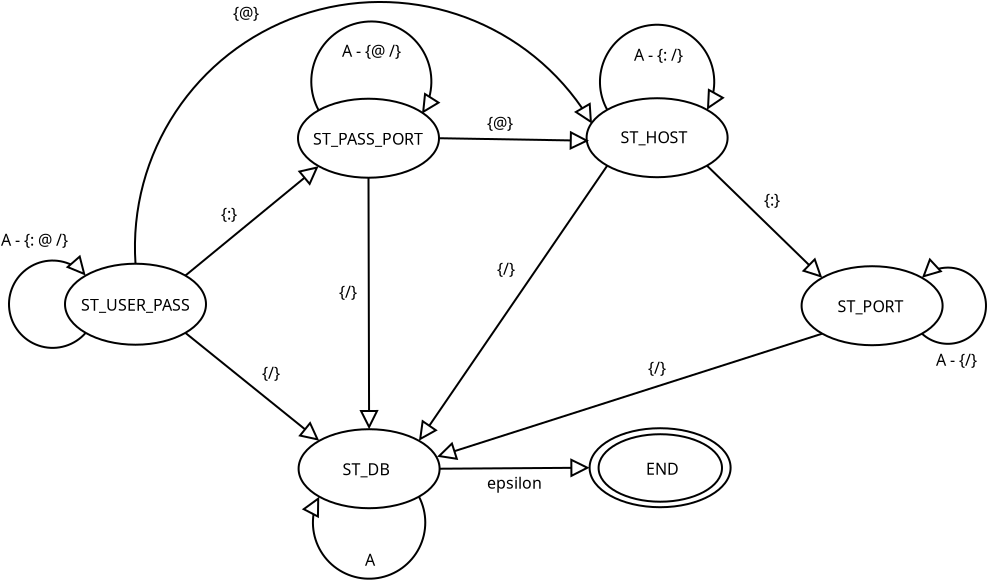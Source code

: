 <?xml version="1.0" encoding="UTF-8"?>
<dia:diagram xmlns:dia="http://www.lysator.liu.se/~alla/dia/"><dia:layer name="Background" visible="true"><dia:object type="Standard - Ellipse" version="0" id="O0"><dia:attribute name="obj_pos"><dia:point val="6.1,20.9"/></dia:attribute><dia:attribute name="obj_bb"><dia:rectangle val="6.05,20.85;13.2,25"/></dia:attribute><dia:attribute name="elem_corner"><dia:point val="6.1,20.9"/></dia:attribute><dia:attribute name="elem_width"><dia:real val="7.05"/></dia:attribute><dia:attribute name="elem_height"><dia:real val="4.05"/></dia:attribute></dia:object><dia:object type="Standard - Text" version="0" id="O1"><dia:attribute name="obj_pos"><dia:point val="6.9,23.25"/></dia:attribute><dia:attribute name="obj_bb"><dia:rectangle val="6.9,22.5;12.55,23.75"/></dia:attribute><dia:attribute name="text"><dia:composite type="text"><dia:attribute name="string"><dia:string>#ST_USER_PASS#</dia:string></dia:attribute><dia:attribute name="font"><dia:font family="sans" style="0" name="Courier"/></dia:attribute><dia:attribute name="height"><dia:real val="1"/></dia:attribute><dia:attribute name="pos"><dia:point val="6.9,23.25"/></dia:attribute><dia:attribute name="color"><dia:color val="#000000"/></dia:attribute><dia:attribute name="alignment"><dia:enum val="0"/></dia:attribute></dia:composite></dia:attribute></dia:object><dia:object type="Standard - Ellipse" version="0" id="O2"><dia:attribute name="obj_pos"><dia:point val="17.75,12.65"/></dia:attribute><dia:attribute name="obj_bb"><dia:rectangle val="17.7,12.6;24.85,16.65"/></dia:attribute><dia:attribute name="elem_corner"><dia:point val="17.75,12.65"/></dia:attribute><dia:attribute name="elem_width"><dia:real val="7.05"/></dia:attribute><dia:attribute name="elem_height"><dia:real val="3.95"/></dia:attribute></dia:object><dia:object type="Standard - Text" version="0" id="O3"><dia:attribute name="obj_pos"><dia:point val="18.5,14.95"/></dia:attribute><dia:attribute name="obj_bb"><dia:rectangle val="18.5,14.175;24.125,15.5"/></dia:attribute><dia:attribute name="text"><dia:composite type="text"><dia:attribute name="string"><dia:string>#ST_PASS_PORT#</dia:string></dia:attribute><dia:attribute name="font"><dia:font family="sans" style="0" name="Courier"/></dia:attribute><dia:attribute name="height"><dia:real val="1"/></dia:attribute><dia:attribute name="pos"><dia:point val="18.5,14.95"/></dia:attribute><dia:attribute name="color"><dia:color val="#000000"/></dia:attribute><dia:attribute name="alignment"><dia:enum val="0"/></dia:attribute></dia:composite></dia:attribute></dia:object><dia:object type="Standard - Ellipse" version="0" id="O4"><dia:attribute name="obj_pos"><dia:point val="32.18,12.625"/></dia:attribute><dia:attribute name="obj_bb"><dia:rectangle val="32.13,12.575;39.28,16.625"/></dia:attribute><dia:attribute name="elem_corner"><dia:point val="32.18,12.625"/></dia:attribute><dia:attribute name="elem_width"><dia:real val="7.05"/></dia:attribute><dia:attribute name="elem_height"><dia:real val="3.95"/></dia:attribute></dia:object><dia:object type="Standard - Text" version="0" id="O5"><dia:attribute name="obj_pos"><dia:point val="33.88,14.875"/></dia:attribute><dia:attribute name="obj_bb"><dia:rectangle val="33.88,14.125;37.33,15.375"/></dia:attribute><dia:attribute name="text"><dia:composite type="text"><dia:attribute name="string"><dia:string>#ST_HOST#</dia:string></dia:attribute><dia:attribute name="font"><dia:font family="sans" style="0" name="Courier"/></dia:attribute><dia:attribute name="height"><dia:real val="1"/></dia:attribute><dia:attribute name="pos"><dia:point val="33.88,14.875"/></dia:attribute><dia:attribute name="color"><dia:color val="#000000"/></dia:attribute><dia:attribute name="alignment"><dia:enum val="0"/></dia:attribute></dia:composite></dia:attribute></dia:object><dia:object type="Standard - Ellipse" version="0" id="O6"><dia:attribute name="obj_pos"><dia:point val="42.93,21.025"/></dia:attribute><dia:attribute name="obj_bb"><dia:rectangle val="42.88,20.975;50.03,25.025"/></dia:attribute><dia:attribute name="elem_corner"><dia:point val="42.93,21.025"/></dia:attribute><dia:attribute name="elem_width"><dia:real val="7.05"/></dia:attribute><dia:attribute name="elem_height"><dia:real val="3.95"/></dia:attribute></dia:object><dia:object type="Standard - Text" version="0" id="O7"><dia:attribute name="obj_pos"><dia:point val="44.73,23.325"/></dia:attribute><dia:attribute name="obj_bb"><dia:rectangle val="44.73,22.575;48.03,23.825"/></dia:attribute><dia:attribute name="text"><dia:composite type="text"><dia:attribute name="string"><dia:string>#ST_PORT#</dia:string></dia:attribute><dia:attribute name="font"><dia:font family="sans" style="0" name="Courier"/></dia:attribute><dia:attribute name="height"><dia:real val="1"/></dia:attribute><dia:attribute name="pos"><dia:point val="44.73,23.325"/></dia:attribute><dia:attribute name="color"><dia:color val="#000000"/></dia:attribute><dia:attribute name="alignment"><dia:enum val="0"/></dia:attribute></dia:composite></dia:attribute></dia:object><dia:object type="Standard - Ellipse" version="0" id="O8"><dia:attribute name="obj_pos"><dia:point val="17.78,29.175"/></dia:attribute><dia:attribute name="obj_bb"><dia:rectangle val="17.73,29.125;24.88,33.175"/></dia:attribute><dia:attribute name="elem_corner"><dia:point val="17.78,29.175"/></dia:attribute><dia:attribute name="elem_width"><dia:real val="7.05"/></dia:attribute><dia:attribute name="elem_height"><dia:real val="3.95"/></dia:attribute></dia:object><dia:object type="Standard - Text" version="0" id="O9"><dia:attribute name="obj_pos"><dia:point val="19.98,31.475"/></dia:attribute><dia:attribute name="obj_bb"><dia:rectangle val="19.98,30.7;22.405,32.025"/></dia:attribute><dia:attribute name="text"><dia:composite type="text"><dia:attribute name="string"><dia:string>#ST_DB#</dia:string></dia:attribute><dia:attribute name="font"><dia:font family="sans" style="0" name="Courier"/></dia:attribute><dia:attribute name="height"><dia:real val="1"/></dia:attribute><dia:attribute name="pos"><dia:point val="19.98,31.475"/></dia:attribute><dia:attribute name="color"><dia:color val="#000000"/></dia:attribute><dia:attribute name="alignment"><dia:enum val="0"/></dia:attribute></dia:composite></dia:attribute></dia:object><dia:object type="Standard - Ellipse" version="0" id="O10"><dia:attribute name="obj_pos"><dia:point val="32.33,29.125"/></dia:attribute><dia:attribute name="obj_bb"><dia:rectangle val="32.28,29.075;39.43,33.125"/></dia:attribute><dia:attribute name="elem_corner"><dia:point val="32.33,29.125"/></dia:attribute><dia:attribute name="elem_width"><dia:real val="7.05"/></dia:attribute><dia:attribute name="elem_height"><dia:real val="3.95"/></dia:attribute></dia:object><dia:object type="Standard - Ellipse" version="0" id="O11"><dia:attribute name="obj_pos"><dia:point val="32.78,29.425"/></dia:attribute><dia:attribute name="obj_bb"><dia:rectangle val="32.73,29.375;39,32.85"/></dia:attribute><dia:attribute name="elem_corner"><dia:point val="32.78,29.425"/></dia:attribute><dia:attribute name="elem_width"><dia:real val="6.17"/></dia:attribute><dia:attribute name="elem_height"><dia:real val="3.375"/></dia:attribute></dia:object><dia:object type="Standard - Text" version="0" id="O12"><dia:attribute name="obj_pos"><dia:point val="35.15,31.45"/></dia:attribute><dia:attribute name="obj_bb"><dia:rectangle val="35.15,30.675;36.725,32"/></dia:attribute><dia:attribute name="text"><dia:composite type="text"><dia:attribute name="string"><dia:string>#END#</dia:string></dia:attribute><dia:attribute name="font"><dia:font family="sans" style="0" name="Courier"/></dia:attribute><dia:attribute name="height"><dia:real val="1"/></dia:attribute><dia:attribute name="pos"><dia:point val="35.15,31.45"/></dia:attribute><dia:attribute name="color"><dia:color val="#000000"/></dia:attribute><dia:attribute name="alignment"><dia:enum val="0"/></dia:attribute></dia:composite></dia:attribute></dia:object><dia:object type="Standard - Line" version="0" id="O13"><dia:attribute name="obj_pos"><dia:point val="18.782,16.021"/></dia:attribute><dia:attribute name="obj_bb"><dia:rectangle val="12.047,15.371;19.329,21.564"/></dia:attribute><dia:attribute name="conn_endpoints"><dia:point val="18.782,16.021"/><dia:point val="12.118,21.493"/></dia:attribute><dia:attribute name="numcp"><dia:int val="1"/></dia:attribute><dia:attribute name="start_arrow"><dia:enum val="2"/></dia:attribute><dia:attribute name="start_arrow_length"><dia:real val="0.8"/></dia:attribute><dia:attribute name="start_arrow_width"><dia:real val="0.8"/></dia:attribute><dia:connections><dia:connection handle="0" to="O2" connection="5"/><dia:connection handle="1" to="O0" connection="2"/></dia:connections></dia:object><dia:object type="Standard - Line" version="0" id="O14"><dia:attribute name="obj_pos"><dia:point val="32.3,14.75"/></dia:attribute><dia:attribute name="obj_bb"><dia:rectangle val="24.749,13.949;32.363,15.551"/></dia:attribute><dia:attribute name="conn_endpoints"><dia:point val="32.3,14.75"/><dia:point val="24.8,14.625"/></dia:attribute><dia:attribute name="numcp"><dia:int val="1"/></dia:attribute><dia:attribute name="start_arrow"><dia:enum val="2"/></dia:attribute><dia:attribute name="start_arrow_length"><dia:real val="0.8"/></dia:attribute><dia:attribute name="start_arrow_width"><dia:real val="0.8"/></dia:attribute><dia:connections><dia:connection handle="1" to="O2" connection="4"/></dia:connections></dia:object><dia:object type="Standard - Line" version="0" id="O15"><dia:attribute name="obj_pos"><dia:point val="43.962,21.604"/></dia:attribute><dia:attribute name="obj_bb"><dia:rectangle val="38.127,15.926;44.556,22.212"/></dia:attribute><dia:attribute name="conn_endpoints"><dia:point val="43.962,21.604"/><dia:point val="38.198,15.996"/></dia:attribute><dia:attribute name="numcp"><dia:int val="1"/></dia:attribute><dia:attribute name="start_arrow"><dia:enum val="2"/></dia:attribute><dia:attribute name="start_arrow_length"><dia:real val="0.8"/></dia:attribute><dia:attribute name="start_arrow_width"><dia:real val="0.8"/></dia:attribute><dia:connections><dia:connection handle="0" to="O6" connection="0"/><dia:connection handle="1" to="O4" connection="7"/></dia:connections></dia:object><dia:object type="Standard - Line" version="0" id="O16"><dia:attribute name="obj_pos"><dia:point val="32.33,31.1"/></dia:attribute><dia:attribute name="obj_bb"><dia:rectangle val="24.78,30.3;32.385,31.9"/></dia:attribute><dia:attribute name="conn_endpoints"><dia:point val="32.33,31.1"/><dia:point val="24.83,31.15"/></dia:attribute><dia:attribute name="numcp"><dia:int val="1"/></dia:attribute><dia:attribute name="start_arrow"><dia:enum val="2"/></dia:attribute><dia:attribute name="start_arrow_length"><dia:real val="0.8"/></dia:attribute><dia:attribute name="start_arrow_width"><dia:real val="0.8"/></dia:attribute><dia:connections><dia:connection handle="0" to="O10" connection="3"/><dia:connection handle="1" to="O8" connection="4"/></dia:connections></dia:object><dia:object type="Standard - Line" version="0" id="O17"><dia:attribute name="obj_pos"><dia:point val="18.812,29.753"/></dia:attribute><dia:attribute name="obj_bb"><dia:rectangle val="12.047,24.287;19.353,30.408"/></dia:attribute><dia:attribute name="conn_endpoints"><dia:point val="18.812,29.753"/><dia:point val="12.118,24.357"/></dia:attribute><dia:attribute name="numcp"><dia:int val="1"/></dia:attribute><dia:attribute name="start_arrow"><dia:enum val="2"/></dia:attribute><dia:attribute name="start_arrow_length"><dia:real val="0.8"/></dia:attribute><dia:attribute name="start_arrow_width"><dia:real val="0.8"/></dia:attribute><dia:connections><dia:connection handle="0" to="O8" connection="0"/><dia:connection handle="1" to="O0" connection="7"/></dia:connections></dia:object><dia:object type="Standard - Arc" version="0" id="O18"><dia:attribute name="obj_pos"><dia:point val="7.132,21.493"/></dia:attribute><dia:attribute name="obj_bb"><dia:rectangle val="3.25,20.691;7.932,25.159"/></dia:attribute><dia:attribute name="conn_endpoints"><dia:point val="7.132,21.493"/><dia:point val="7.132,24.357"/></dia:attribute><dia:attribute name="curve_distance"><dia:real val="3.832"/></dia:attribute><dia:attribute name="start_arrow"><dia:enum val="2"/></dia:attribute><dia:attribute name="start_arrow_length"><dia:real val="0.8"/></dia:attribute><dia:attribute name="start_arrow_width"><dia:real val="0.8"/></dia:attribute><dia:connections><dia:connection handle="0" to="O0" connection="0"/><dia:connection handle="1" to="O0" connection="5"/></dia:connections></dia:object><dia:object type="Standard - Arc" version="0" id="O19"><dia:attribute name="obj_pos"><dia:point val="23.95,13.4"/></dia:attribute><dia:attribute name="obj_bb"><dia:rectangle val="18.365,8.737;24.469,14.201"/></dia:attribute><dia:attribute name="conn_endpoints"><dia:point val="23.95,13.4"/><dia:point val="18.782,13.229"/></dia:attribute><dia:attribute name="curve_distance"><dia:real val="4.528"/></dia:attribute><dia:attribute name="start_arrow"><dia:enum val="2"/></dia:attribute><dia:attribute name="start_arrow_length"><dia:real val="0.8"/></dia:attribute><dia:attribute name="start_arrow_width"><dia:real val="0.8"/></dia:attribute><dia:connections><dia:connection handle="1" to="O2" connection="0"/></dia:connections></dia:object><dia:object type="Standard - Arc" version="0" id="O20"><dia:attribute name="obj_pos"><dia:point val="38.198,13.204"/></dia:attribute><dia:attribute name="obj_bb"><dia:rectangle val="32.798,8.9;38.612,14.004"/></dia:attribute><dia:attribute name="conn_endpoints"><dia:point val="38.198,13.204"/><dia:point val="33.212,13.204"/></dia:attribute><dia:attribute name="curve_distance"><dia:real val="4.253"/></dia:attribute><dia:attribute name="start_arrow"><dia:enum val="2"/></dia:attribute><dia:attribute name="start_arrow_length"><dia:real val="0.8"/></dia:attribute><dia:attribute name="start_arrow_width"><dia:real val="0.8"/></dia:attribute><dia:connections><dia:connection handle="0" to="O4" connection="2"/><dia:connection handle="1" to="O4" connection="0"/></dia:connections></dia:object><dia:object type="Standard - Arc" version="0" id="O21"><dia:attribute name="obj_pos"><dia:point val="18.812,32.547"/></dia:attribute><dia:attribute name="obj_bb"><dia:rectangle val="18.446,31.747;24.164,36.7"/></dia:attribute><dia:attribute name="conn_endpoints"><dia:point val="18.812,32.547"/><dia:point val="23.798,32.547"/></dia:attribute><dia:attribute name="curve_distance"><dia:real val="4.103"/></dia:attribute><dia:attribute name="start_arrow"><dia:enum val="2"/></dia:attribute><dia:attribute name="start_arrow_length"><dia:real val="0.8"/></dia:attribute><dia:attribute name="start_arrow_width"><dia:real val="0.8"/></dia:attribute><dia:connections><dia:connection handle="0" to="O8" connection="5"/><dia:connection handle="1" to="O8" connection="7"/></dia:connections></dia:object><dia:object type="Standard - Text" version="0" id="O22"><dia:attribute name="obj_pos"><dia:point val="2.9,20"/></dia:attribute><dia:attribute name="obj_bb"><dia:rectangle val="2.9,19.225;6.925,20.55"/></dia:attribute><dia:attribute name="text"><dia:composite type="text"><dia:attribute name="string"><dia:string>#A - {: @ /}#</dia:string></dia:attribute><dia:attribute name="font"><dia:font family="sans" style="0" name="Courier"/></dia:attribute><dia:attribute name="height"><dia:real val="1"/></dia:attribute><dia:attribute name="pos"><dia:point val="2.9,20"/></dia:attribute><dia:attribute name="color"><dia:color val="#000000"/></dia:attribute><dia:attribute name="alignment"><dia:enum val="0"/></dia:attribute></dia:composite></dia:attribute></dia:object><dia:object type="Standard - Text" version="0" id="O23"><dia:attribute name="obj_pos"><dia:point val="13.9,18.7"/></dia:attribute><dia:attribute name="obj_bb"><dia:rectangle val="13.9,17.925;15.175,19.25"/></dia:attribute><dia:attribute name="text"><dia:composite type="text"><dia:attribute name="string"><dia:string>#{:}#</dia:string></dia:attribute><dia:attribute name="font"><dia:font family="sans" style="0" name="Courier"/></dia:attribute><dia:attribute name="height"><dia:real val="1"/></dia:attribute><dia:attribute name="pos"><dia:point val="13.9,18.7"/></dia:attribute><dia:attribute name="color"><dia:color val="#000000"/></dia:attribute><dia:attribute name="alignment"><dia:enum val="0"/></dia:attribute></dia:composite></dia:attribute></dia:object><dia:object type="Standard - Text" version="0" id="O24"><dia:attribute name="obj_pos"><dia:point val="15.95,26.65"/></dia:attribute><dia:attribute name="obj_bb"><dia:rectangle val="15.95,25.875;17.225,27.2"/></dia:attribute><dia:attribute name="text"><dia:composite type="text"><dia:attribute name="string"><dia:string>#{/}#</dia:string></dia:attribute><dia:attribute name="font"><dia:font family="sans" style="0" name="Courier"/></dia:attribute><dia:attribute name="height"><dia:real val="1"/></dia:attribute><dia:attribute name="pos"><dia:point val="15.95,26.65"/></dia:attribute><dia:attribute name="color"><dia:color val="#000000"/></dia:attribute><dia:attribute name="alignment"><dia:enum val="0"/></dia:attribute></dia:composite></dia:attribute></dia:object><dia:object type="Standard - Arc" version="0" id="O25"><dia:attribute name="obj_pos"><dia:point val="32.45,13.9"/></dia:attribute><dia:attribute name="obj_bb"><dia:rectangle val="9.547,7.764;32.732,20.962"/></dia:attribute><dia:attribute name="conn_endpoints"><dia:point val="32.45,13.9"/><dia:point val="9.625,20.9"/></dia:attribute><dia:attribute name="curve_distance"><dia:real val="9.463"/></dia:attribute><dia:attribute name="start_arrow"><dia:enum val="2"/></dia:attribute><dia:attribute name="start_arrow_length"><dia:real val="0.8"/></dia:attribute><dia:attribute name="start_arrow_width"><dia:real val="0.8"/></dia:attribute><dia:connections><dia:connection handle="1" to="O0" connection="1"/></dia:connections></dia:object><dia:object type="Standard - Text" version="0" id="O26"><dia:attribute name="obj_pos"><dia:point val="14.5,8.65"/></dia:attribute><dia:attribute name="obj_bb"><dia:rectangle val="14.5,7.875;16.275,9.2"/></dia:attribute><dia:attribute name="text"><dia:composite type="text"><dia:attribute name="string"><dia:string>#{@}#</dia:string></dia:attribute><dia:attribute name="font"><dia:font family="sans" style="0" name="Courier"/></dia:attribute><dia:attribute name="height"><dia:real val="1"/></dia:attribute><dia:attribute name="pos"><dia:point val="14.5,8.65"/></dia:attribute><dia:attribute name="color"><dia:color val="#000000"/></dia:attribute><dia:attribute name="alignment"><dia:enum val="0"/></dia:attribute></dia:composite></dia:attribute></dia:object><dia:object type="Standard - Line" version="0" id="O27"><dia:attribute name="obj_pos"><dia:point val="21.305,29.175"/></dia:attribute><dia:attribute name="obj_bb"><dia:rectangle val="20.505,16.55;22.105,29.227"/></dia:attribute><dia:attribute name="conn_endpoints"><dia:point val="21.305,29.175"/><dia:point val="21.275,16.6"/></dia:attribute><dia:attribute name="numcp"><dia:int val="1"/></dia:attribute><dia:attribute name="start_arrow"><dia:enum val="2"/></dia:attribute><dia:attribute name="start_arrow_length"><dia:real val="0.8"/></dia:attribute><dia:attribute name="start_arrow_width"><dia:real val="0.8"/></dia:attribute><dia:connections><dia:connection handle="0" to="O8" connection="1"/><dia:connection handle="1" to="O2" connection="6"/></dia:connections></dia:object><dia:object type="Standard - Text" version="0" id="O28"><dia:attribute name="obj_pos"><dia:point val="19.8,22.6"/></dia:attribute><dia:attribute name="obj_bb"><dia:rectangle val="19.8,21.825;21.075,23.15"/></dia:attribute><dia:attribute name="text"><dia:composite type="text"><dia:attribute name="string"><dia:string>#{/}#</dia:string></dia:attribute><dia:attribute name="font"><dia:font family="sans" style="0" name="Courier"/></dia:attribute><dia:attribute name="height"><dia:real val="1"/></dia:attribute><dia:attribute name="pos"><dia:point val="19.8,22.6"/></dia:attribute><dia:attribute name="color"><dia:color val="#000000"/></dia:attribute><dia:attribute name="alignment"><dia:enum val="0"/></dia:attribute></dia:composite></dia:attribute></dia:object><dia:object type="Standard - Text" version="0" id="O29"><dia:attribute name="obj_pos"><dia:point val="27.2,14.15"/></dia:attribute><dia:attribute name="obj_bb"><dia:rectangle val="27.2,13.375;28.975,14.7"/></dia:attribute><dia:attribute name="text"><dia:composite type="text"><dia:attribute name="string"><dia:string>#{@}#</dia:string></dia:attribute><dia:attribute name="font"><dia:font family="sans" style="0" name="Courier"/></dia:attribute><dia:attribute name="height"><dia:real val="1"/></dia:attribute><dia:attribute name="pos"><dia:point val="27.2,14.15"/></dia:attribute><dia:attribute name="color"><dia:color val="#000000"/></dia:attribute><dia:attribute name="alignment"><dia:enum val="0"/></dia:attribute></dia:composite></dia:attribute></dia:object><dia:object type="Standard - Text" version="0" id="O30"><dia:attribute name="obj_pos"><dia:point val="19.95,10.55"/></dia:attribute><dia:attribute name="obj_bb"><dia:rectangle val="19.95,9.775;23.475,11.1"/></dia:attribute><dia:attribute name="text"><dia:composite type="text"><dia:attribute name="string"><dia:string>#A - {@ /}#</dia:string></dia:attribute><dia:attribute name="font"><dia:font family="sans" style="0" name="Courier"/></dia:attribute><dia:attribute name="height"><dia:real val="1"/></dia:attribute><dia:attribute name="pos"><dia:point val="19.95,10.55"/></dia:attribute><dia:attribute name="color"><dia:color val="#000000"/></dia:attribute><dia:attribute name="alignment"><dia:enum val="0"/></dia:attribute></dia:composite></dia:attribute></dia:object><dia:object type="Standard - Line" version="0" id="O31"><dia:attribute name="obj_pos"><dia:point val="23.798,29.753"/></dia:attribute><dia:attribute name="obj_bb"><dia:rectangle val="23.109,15.927;33.282,30.247"/></dia:attribute><dia:attribute name="conn_endpoints"><dia:point val="23.798,29.753"/><dia:point val="33.212,15.996"/></dia:attribute><dia:attribute name="numcp"><dia:int val="1"/></dia:attribute><dia:attribute name="start_arrow"><dia:enum val="2"/></dia:attribute><dia:attribute name="start_arrow_length"><dia:real val="0.8"/></dia:attribute><dia:attribute name="start_arrow_width"><dia:real val="0.8"/></dia:attribute><dia:connections><dia:connection handle="0" to="O8" connection="2"/><dia:connection handle="1" to="O4" connection="5"/></dia:connections></dia:object><dia:object type="Standard - Text" version="0" id="O32"><dia:attribute name="obj_pos"><dia:point val="41.05,18"/></dia:attribute><dia:attribute name="obj_bb"><dia:rectangle val="41.05,17.225;42.325,18.55"/></dia:attribute><dia:attribute name="text"><dia:composite type="text"><dia:attribute name="string"><dia:string>#{:}#</dia:string></dia:attribute><dia:attribute name="font"><dia:font family="sans" style="0" name="Courier"/></dia:attribute><dia:attribute name="height"><dia:real val="1"/></dia:attribute><dia:attribute name="pos"><dia:point val="41.05,18"/></dia:attribute><dia:attribute name="color"><dia:color val="#000000"/></dia:attribute><dia:attribute name="alignment"><dia:enum val="0"/></dia:attribute></dia:composite></dia:attribute></dia:object><dia:object type="Standard - Text" version="0" id="O33"><dia:attribute name="obj_pos"><dia:point val="27.7,21.45"/></dia:attribute><dia:attribute name="obj_bb"><dia:rectangle val="27.7,20.675;28.975,22"/></dia:attribute><dia:attribute name="text"><dia:composite type="text"><dia:attribute name="string"><dia:string>#{/}#</dia:string></dia:attribute><dia:attribute name="font"><dia:font family="sans" style="0" name="Courier"/></dia:attribute><dia:attribute name="height"><dia:real val="1"/></dia:attribute><dia:attribute name="pos"><dia:point val="27.7,21.45"/></dia:attribute><dia:attribute name="color"><dia:color val="#000000"/></dia:attribute><dia:attribute name="alignment"><dia:enum val="0"/></dia:attribute></dia:composite></dia:attribute></dia:object><dia:object type="Standard - Text" version="0" id="O34"><dia:attribute name="obj_pos"><dia:point val="34.55,10.75"/></dia:attribute><dia:attribute name="obj_bb"><dia:rectangle val="34.55,9.975;37.575,11.3"/></dia:attribute><dia:attribute name="text"><dia:composite type="text"><dia:attribute name="string"><dia:string>#A - {: /}#</dia:string></dia:attribute><dia:attribute name="font"><dia:font family="sans" style="0" name="Courier"/></dia:attribute><dia:attribute name="height"><dia:real val="1"/></dia:attribute><dia:attribute name="pos"><dia:point val="34.55,10.75"/></dia:attribute><dia:attribute name="color"><dia:color val="#000000"/></dia:attribute><dia:attribute name="alignment"><dia:enum val="0"/></dia:attribute></dia:composite></dia:attribute></dia:object><dia:object type="Standard - Arc" version="0" id="O35"><dia:attribute name="obj_pos"><dia:point val="48.948,21.604"/></dia:attribute><dia:attribute name="obj_bb"><dia:rectangle val="48.148,21.044;52.2,24.956"/></dia:attribute><dia:attribute name="conn_endpoints"><dia:point val="48.948,21.604"/><dia:point val="48.948,24.396"/></dia:attribute><dia:attribute name="curve_distance"><dia:real val="-3.202"/></dia:attribute><dia:attribute name="start_arrow"><dia:enum val="2"/></dia:attribute><dia:attribute name="start_arrow_length"><dia:real val="0.8"/></dia:attribute><dia:attribute name="start_arrow_width"><dia:real val="0.8"/></dia:attribute><dia:connections><dia:connection handle="0" to="O6" connection="2"/><dia:connection handle="1" to="O6" connection="7"/></dia:connections></dia:object><dia:object type="Standard - Line" version="0" id="O36"><dia:attribute name="obj_pos"><dia:point val="24.7,30.55"/></dia:attribute><dia:attribute name="obj_bb"><dia:rectangle val="24.409,24.334;44.025,31.327"/></dia:attribute><dia:attribute name="conn_endpoints"><dia:point val="24.7,30.55"/><dia:point val="43.962,24.396"/></dia:attribute><dia:attribute name="numcp"><dia:int val="1"/></dia:attribute><dia:attribute name="start_arrow"><dia:enum val="2"/></dia:attribute><dia:attribute name="start_arrow_length"><dia:real val="0.8"/></dia:attribute><dia:attribute name="start_arrow_width"><dia:real val="0.8"/></dia:attribute><dia:connections><dia:connection handle="1" to="O6" connection="5"/></dia:connections></dia:object><dia:object type="Standard - Text" version="0" id="O37"><dia:attribute name="obj_pos"><dia:point val="35.25,26.4"/></dia:attribute><dia:attribute name="obj_bb"><dia:rectangle val="35.25,25.625;36.525,26.95"/></dia:attribute><dia:attribute name="text"><dia:composite type="text"><dia:attribute name="string"><dia:string>#{/}#</dia:string></dia:attribute><dia:attribute name="font"><dia:font family="sans" style="0" name="Courier"/></dia:attribute><dia:attribute name="height"><dia:real val="1"/></dia:attribute><dia:attribute name="pos"><dia:point val="35.25,26.4"/></dia:attribute><dia:attribute name="color"><dia:color val="#000000"/></dia:attribute><dia:attribute name="alignment"><dia:enum val="0"/></dia:attribute></dia:composite></dia:attribute></dia:object><dia:object type="Standard - Text" version="0" id="O38"><dia:attribute name="obj_pos"><dia:point val="49.65,26"/></dia:attribute><dia:attribute name="obj_bb"><dia:rectangle val="49.65,25.225;52.175,26.55"/></dia:attribute><dia:attribute name="text"><dia:composite type="text"><dia:attribute name="string"><dia:string>#A - {/}#</dia:string></dia:attribute><dia:attribute name="font"><dia:font family="sans" style="0" name="Courier"/></dia:attribute><dia:attribute name="height"><dia:real val="1"/></dia:attribute><dia:attribute name="pos"><dia:point val="49.65,26"/></dia:attribute><dia:attribute name="color"><dia:color val="#000000"/></dia:attribute><dia:attribute name="alignment"><dia:enum val="0"/></dia:attribute></dia:composite></dia:attribute></dia:object><dia:object type="Standard - Text" version="0" id="O39"><dia:attribute name="obj_pos"><dia:point val="27.2,32.15"/></dia:attribute><dia:attribute name="obj_bb"><dia:rectangle val="27.2,31.375;29.725,32.7"/></dia:attribute><dia:attribute name="text"><dia:composite type="text"><dia:attribute name="string"><dia:string>#epsilon#</dia:string></dia:attribute><dia:attribute name="font"><dia:font family="sans" style="0" name="Courier"/></dia:attribute><dia:attribute name="height"><dia:real val="1"/></dia:attribute><dia:attribute name="pos"><dia:point val="27.2,32.15"/></dia:attribute><dia:attribute name="color"><dia:color val="#000000"/></dia:attribute><dia:attribute name="alignment"><dia:enum val="0"/></dia:attribute></dia:composite></dia:attribute></dia:object><dia:object type="Standard - Text" version="0" id="O40"><dia:attribute name="obj_pos"><dia:point val="21.1,36"/></dia:attribute><dia:attribute name="obj_bb"><dia:rectangle val="21.075,35.225;21.6,36.55"/></dia:attribute><dia:attribute name="text"><dia:composite type="text"><dia:attribute name="string"><dia:string>#A#</dia:string></dia:attribute><dia:attribute name="font"><dia:font family="sans" style="0" name="Courier"/></dia:attribute><dia:attribute name="height"><dia:real val="1"/></dia:attribute><dia:attribute name="pos"><dia:point val="21.1,36"/></dia:attribute><dia:attribute name="color"><dia:color val="#000000"/></dia:attribute><dia:attribute name="alignment"><dia:enum val="0"/></dia:attribute></dia:composite></dia:attribute></dia:object></dia:layer></dia:diagram>
